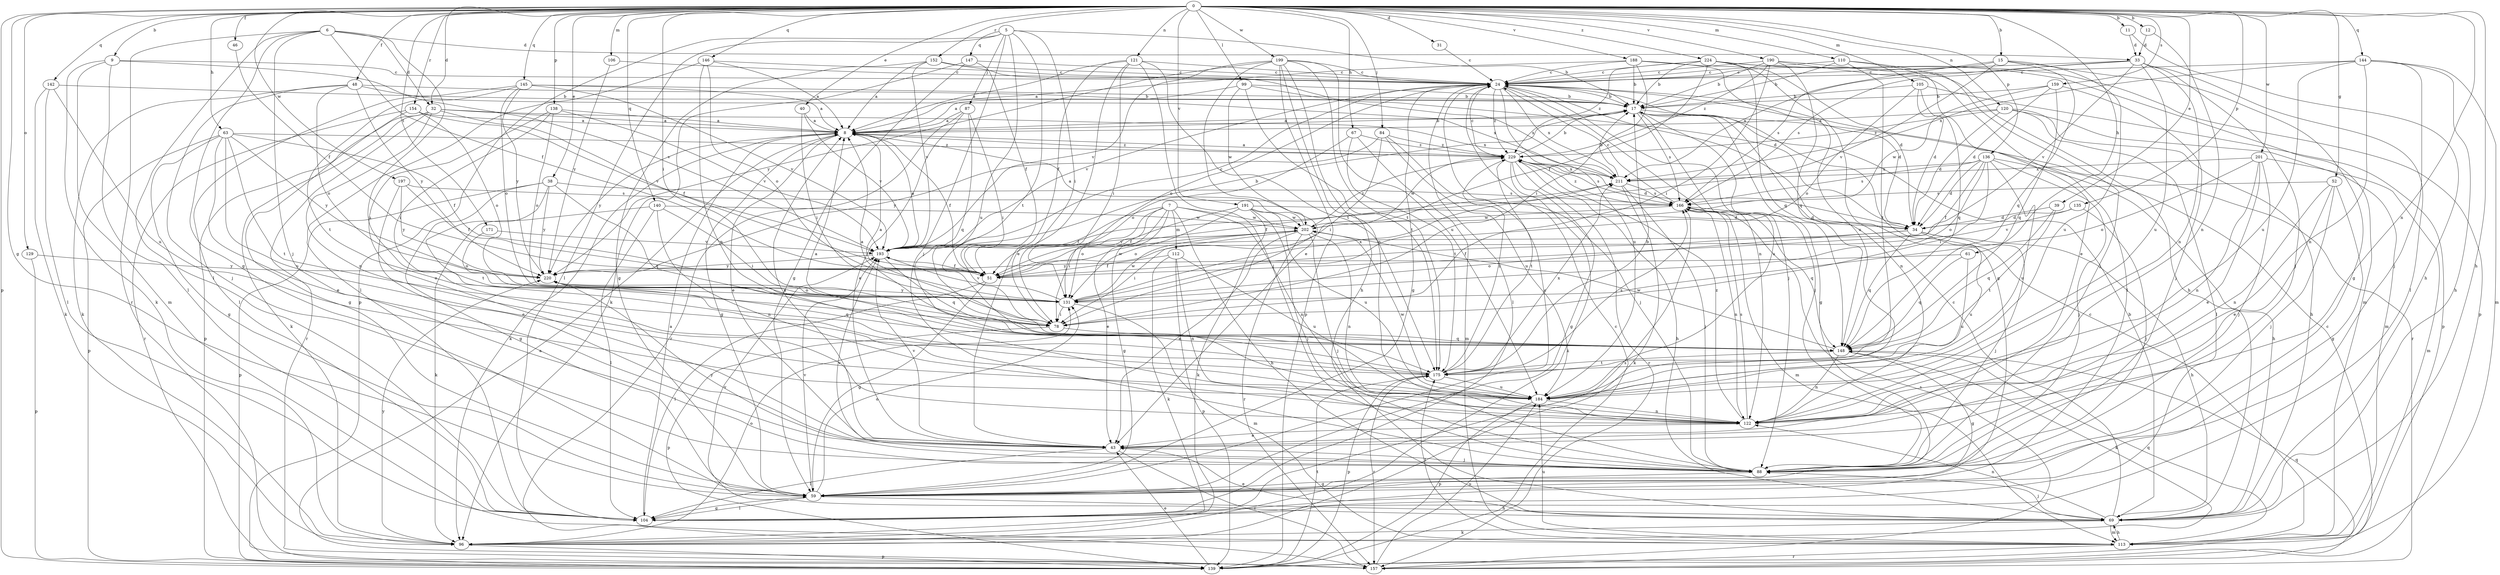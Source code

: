 strict digraph  {
0;
5;
6;
7;
8;
9;
11;
12;
15;
17;
24;
31;
32;
33;
34;
38;
39;
40;
43;
46;
48;
51;
52;
59;
61;
63;
67;
69;
78;
84;
87;
88;
96;
99;
104;
105;
106;
110;
112;
113;
120;
121;
122;
129;
131;
135;
136;
138;
139;
140;
142;
144;
145;
146;
147;
148;
152;
154;
157;
159;
166;
171;
175;
184;
188;
190;
191;
193;
197;
199;
201;
202;
211;
220;
224;
229;
0 -> 9  [label=b];
0 -> 11  [label=b];
0 -> 12  [label=b];
0 -> 15  [label=b];
0 -> 31  [label=d];
0 -> 32  [label=d];
0 -> 38  [label=e];
0 -> 39  [label=e];
0 -> 40  [label=e];
0 -> 46  [label=f];
0 -> 48  [label=f];
0 -> 52  [label=g];
0 -> 59  [label=g];
0 -> 61  [label=h];
0 -> 63  [label=h];
0 -> 67  [label=h];
0 -> 69  [label=h];
0 -> 78  [label=i];
0 -> 84  [label=j];
0 -> 99  [label=l];
0 -> 105  [label=m];
0 -> 106  [label=m];
0 -> 110  [label=m];
0 -> 120  [label=n];
0 -> 121  [label=n];
0 -> 122  [label=n];
0 -> 129  [label=o];
0 -> 135  [label=p];
0 -> 136  [label=p];
0 -> 138  [label=p];
0 -> 139  [label=p];
0 -> 140  [label=q];
0 -> 142  [label=q];
0 -> 144  [label=q];
0 -> 145  [label=q];
0 -> 146  [label=q];
0 -> 152  [label=r];
0 -> 154  [label=r];
0 -> 159  [label=s];
0 -> 171  [label=t];
0 -> 188  [label=v];
0 -> 190  [label=v];
0 -> 191  [label=v];
0 -> 197  [label=w];
0 -> 199  [label=w];
0 -> 201  [label=w];
0 -> 224  [label=z];
5 -> 17  [label=b];
5 -> 78  [label=i];
5 -> 87  [label=j];
5 -> 88  [label=j];
5 -> 104  [label=l];
5 -> 139  [label=p];
5 -> 147  [label=q];
5 -> 175  [label=t];
5 -> 184  [label=u];
6 -> 32  [label=d];
6 -> 33  [label=d];
6 -> 51  [label=f];
6 -> 59  [label=g];
6 -> 88  [label=j];
6 -> 104  [label=l];
6 -> 157  [label=r];
6 -> 184  [label=u];
7 -> 43  [label=e];
7 -> 51  [label=f];
7 -> 59  [label=g];
7 -> 69  [label=h];
7 -> 78  [label=i];
7 -> 112  [label=m];
7 -> 122  [label=n];
7 -> 131  [label=o];
7 -> 202  [label=w];
8 -> 17  [label=b];
8 -> 43  [label=e];
8 -> 51  [label=f];
8 -> 59  [label=g];
8 -> 96  [label=k];
8 -> 220  [label=y];
8 -> 229  [label=z];
9 -> 24  [label=c];
9 -> 96  [label=k];
9 -> 104  [label=l];
9 -> 113  [label=m];
9 -> 193  [label=v];
11 -> 33  [label=d];
11 -> 69  [label=h];
12 -> 33  [label=d];
12 -> 122  [label=n];
15 -> 24  [label=c];
15 -> 59  [label=g];
15 -> 148  [label=q];
15 -> 166  [label=s];
15 -> 184  [label=u];
15 -> 193  [label=v];
17 -> 8  [label=a];
17 -> 59  [label=g];
17 -> 88  [label=j];
17 -> 122  [label=n];
17 -> 157  [label=r];
17 -> 166  [label=s];
17 -> 184  [label=u];
24 -> 17  [label=b];
24 -> 34  [label=d];
24 -> 59  [label=g];
24 -> 88  [label=j];
24 -> 104  [label=l];
24 -> 122  [label=n];
24 -> 131  [label=o];
24 -> 184  [label=u];
24 -> 193  [label=v];
24 -> 211  [label=x];
24 -> 229  [label=z];
31 -> 24  [label=c];
32 -> 8  [label=a];
32 -> 51  [label=f];
32 -> 96  [label=k];
32 -> 122  [label=n];
32 -> 139  [label=p];
32 -> 157  [label=r];
32 -> 211  [label=x];
33 -> 24  [label=c];
33 -> 88  [label=j];
33 -> 104  [label=l];
33 -> 122  [label=n];
33 -> 166  [label=s];
33 -> 184  [label=u];
33 -> 193  [label=v];
33 -> 211  [label=x];
34 -> 51  [label=f];
34 -> 69  [label=h];
34 -> 88  [label=j];
34 -> 131  [label=o];
34 -> 148  [label=q];
34 -> 184  [label=u];
38 -> 59  [label=g];
38 -> 139  [label=p];
38 -> 148  [label=q];
38 -> 166  [label=s];
38 -> 175  [label=t];
38 -> 220  [label=y];
39 -> 34  [label=d];
39 -> 148  [label=q];
39 -> 175  [label=t];
40 -> 8  [label=a];
40 -> 78  [label=i];
40 -> 193  [label=v];
43 -> 8  [label=a];
43 -> 88  [label=j];
43 -> 104  [label=l];
43 -> 157  [label=r];
43 -> 193  [label=v];
46 -> 51  [label=f];
48 -> 17  [label=b];
48 -> 88  [label=j];
48 -> 96  [label=k];
48 -> 131  [label=o];
48 -> 211  [label=x];
48 -> 220  [label=y];
51 -> 59  [label=g];
51 -> 104  [label=l];
51 -> 202  [label=w];
52 -> 43  [label=e];
52 -> 59  [label=g];
52 -> 88  [label=j];
52 -> 122  [label=n];
52 -> 166  [label=s];
59 -> 24  [label=c];
59 -> 69  [label=h];
59 -> 104  [label=l];
59 -> 131  [label=o];
59 -> 193  [label=v];
61 -> 148  [label=q];
61 -> 184  [label=u];
61 -> 220  [label=y];
63 -> 43  [label=e];
63 -> 51  [label=f];
63 -> 59  [label=g];
63 -> 139  [label=p];
63 -> 175  [label=t];
63 -> 184  [label=u];
63 -> 220  [label=y];
63 -> 229  [label=z];
67 -> 113  [label=m];
67 -> 131  [label=o];
67 -> 175  [label=t];
67 -> 229  [label=z];
69 -> 17  [label=b];
69 -> 24  [label=c];
69 -> 43  [label=e];
69 -> 88  [label=j];
69 -> 96  [label=k];
69 -> 113  [label=m];
69 -> 122  [label=n];
69 -> 193  [label=v];
78 -> 8  [label=a];
78 -> 139  [label=p];
78 -> 148  [label=q];
84 -> 78  [label=i];
84 -> 88  [label=j];
84 -> 184  [label=u];
84 -> 220  [label=y];
84 -> 229  [label=z];
87 -> 8  [label=a];
87 -> 43  [label=e];
87 -> 78  [label=i];
87 -> 148  [label=q];
87 -> 157  [label=r];
88 -> 59  [label=g];
88 -> 193  [label=v];
88 -> 220  [label=y];
96 -> 131  [label=o];
96 -> 139  [label=p];
96 -> 220  [label=y];
99 -> 8  [label=a];
99 -> 17  [label=b];
99 -> 175  [label=t];
99 -> 202  [label=w];
99 -> 211  [label=x];
104 -> 8  [label=a];
104 -> 59  [label=g];
104 -> 166  [label=s];
105 -> 17  [label=b];
105 -> 34  [label=d];
105 -> 131  [label=o];
105 -> 139  [label=p];
105 -> 148  [label=q];
106 -> 24  [label=c];
106 -> 220  [label=y];
110 -> 17  [label=b];
110 -> 24  [label=c];
110 -> 43  [label=e];
110 -> 88  [label=j];
110 -> 175  [label=t];
112 -> 51  [label=f];
112 -> 96  [label=k];
112 -> 122  [label=n];
112 -> 139  [label=p];
112 -> 184  [label=u];
113 -> 24  [label=c];
113 -> 69  [label=h];
113 -> 148  [label=q];
113 -> 157  [label=r];
113 -> 175  [label=t];
113 -> 184  [label=u];
120 -> 8  [label=a];
120 -> 34  [label=d];
120 -> 69  [label=h];
120 -> 104  [label=l];
120 -> 113  [label=m];
120 -> 229  [label=z];
121 -> 8  [label=a];
121 -> 24  [label=c];
121 -> 43  [label=e];
121 -> 51  [label=f];
121 -> 78  [label=i];
121 -> 88  [label=j];
121 -> 175  [label=t];
122 -> 43  [label=e];
122 -> 166  [label=s];
122 -> 229  [label=z];
129 -> 139  [label=p];
129 -> 220  [label=y];
131 -> 78  [label=i];
131 -> 113  [label=m];
131 -> 193  [label=v];
131 -> 202  [label=w];
131 -> 211  [label=x];
131 -> 220  [label=y];
135 -> 34  [label=d];
135 -> 88  [label=j];
135 -> 193  [label=v];
136 -> 34  [label=d];
136 -> 51  [label=f];
136 -> 69  [label=h];
136 -> 78  [label=i];
136 -> 88  [label=j];
136 -> 131  [label=o];
136 -> 166  [label=s];
136 -> 184  [label=u];
136 -> 211  [label=x];
138 -> 8  [label=a];
138 -> 43  [label=e];
138 -> 78  [label=i];
138 -> 131  [label=o];
138 -> 193  [label=v];
139 -> 24  [label=c];
139 -> 43  [label=e];
139 -> 175  [label=t];
140 -> 78  [label=i];
140 -> 96  [label=k];
140 -> 104  [label=l];
140 -> 122  [label=n];
140 -> 202  [label=w];
142 -> 17  [label=b];
142 -> 96  [label=k];
142 -> 104  [label=l];
142 -> 184  [label=u];
144 -> 24  [label=c];
144 -> 69  [label=h];
144 -> 88  [label=j];
144 -> 113  [label=m];
144 -> 122  [label=n];
144 -> 184  [label=u];
144 -> 211  [label=x];
145 -> 8  [label=a];
145 -> 17  [label=b];
145 -> 104  [label=l];
145 -> 131  [label=o];
145 -> 175  [label=t];
145 -> 193  [label=v];
145 -> 220  [label=y];
146 -> 8  [label=a];
146 -> 24  [label=c];
146 -> 104  [label=l];
146 -> 122  [label=n];
146 -> 131  [label=o];
147 -> 24  [label=c];
147 -> 51  [label=f];
147 -> 59  [label=g];
147 -> 96  [label=k];
148 -> 8  [label=a];
148 -> 59  [label=g];
148 -> 96  [label=k];
148 -> 122  [label=n];
148 -> 175  [label=t];
148 -> 202  [label=w];
152 -> 8  [label=a];
152 -> 24  [label=c];
152 -> 34  [label=d];
152 -> 59  [label=g];
152 -> 193  [label=v];
154 -> 8  [label=a];
154 -> 59  [label=g];
154 -> 131  [label=o];
154 -> 157  [label=r];
154 -> 193  [label=v];
157 -> 8  [label=a];
157 -> 24  [label=c];
157 -> 148  [label=q];
157 -> 166  [label=s];
157 -> 184  [label=u];
159 -> 17  [label=b];
159 -> 34  [label=d];
159 -> 88  [label=j];
159 -> 148  [label=q];
159 -> 202  [label=w];
166 -> 24  [label=c];
166 -> 34  [label=d];
166 -> 113  [label=m];
166 -> 122  [label=n];
166 -> 148  [label=q];
166 -> 202  [label=w];
166 -> 229  [label=z];
171 -> 131  [label=o];
171 -> 193  [label=v];
175 -> 8  [label=a];
175 -> 17  [label=b];
175 -> 139  [label=p];
175 -> 157  [label=r];
175 -> 166  [label=s];
175 -> 184  [label=u];
175 -> 211  [label=x];
175 -> 229  [label=z];
184 -> 122  [label=n];
184 -> 139  [label=p];
184 -> 202  [label=w];
188 -> 8  [label=a];
188 -> 17  [label=b];
188 -> 24  [label=c];
188 -> 34  [label=d];
188 -> 78  [label=i];
188 -> 184  [label=u];
190 -> 17  [label=b];
190 -> 24  [label=c];
190 -> 69  [label=h];
190 -> 78  [label=i];
190 -> 104  [label=l];
190 -> 148  [label=q];
190 -> 229  [label=z];
191 -> 34  [label=d];
191 -> 51  [label=f];
191 -> 88  [label=j];
191 -> 96  [label=k];
191 -> 131  [label=o];
191 -> 184  [label=u];
191 -> 202  [label=w];
193 -> 8  [label=a];
193 -> 17  [label=b];
193 -> 24  [label=c];
193 -> 51  [label=f];
193 -> 148  [label=q];
193 -> 220  [label=y];
197 -> 43  [label=e];
197 -> 51  [label=f];
197 -> 166  [label=s];
197 -> 220  [label=y];
199 -> 24  [label=c];
199 -> 43  [label=e];
199 -> 69  [label=h];
199 -> 122  [label=n];
199 -> 139  [label=p];
199 -> 175  [label=t];
199 -> 184  [label=u];
199 -> 193  [label=v];
199 -> 220  [label=y];
201 -> 43  [label=e];
201 -> 88  [label=j];
201 -> 113  [label=m];
201 -> 122  [label=n];
201 -> 131  [label=o];
201 -> 211  [label=x];
202 -> 8  [label=a];
202 -> 43  [label=e];
202 -> 78  [label=i];
202 -> 88  [label=j];
202 -> 122  [label=n];
202 -> 157  [label=r];
202 -> 193  [label=v];
202 -> 229  [label=z];
211 -> 17  [label=b];
211 -> 51  [label=f];
211 -> 88  [label=j];
211 -> 96  [label=k];
211 -> 166  [label=s];
220 -> 131  [label=o];
220 -> 148  [label=q];
224 -> 17  [label=b];
224 -> 24  [label=c];
224 -> 51  [label=f];
224 -> 59  [label=g];
224 -> 113  [label=m];
224 -> 139  [label=p];
224 -> 148  [label=q];
224 -> 229  [label=z];
229 -> 8  [label=a];
229 -> 17  [label=b];
229 -> 24  [label=c];
229 -> 34  [label=d];
229 -> 59  [label=g];
229 -> 69  [label=h];
229 -> 96  [label=k];
229 -> 157  [label=r];
229 -> 166  [label=s];
229 -> 175  [label=t];
229 -> 202  [label=w];
229 -> 211  [label=x];
}
